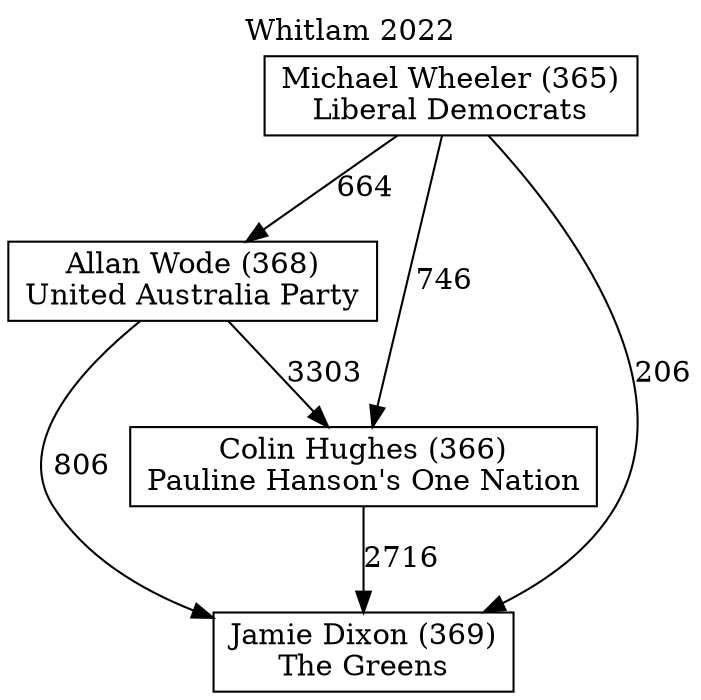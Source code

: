 // House preference flow
digraph "Jamie Dixon (369)_Whitlam_2022" {
	graph [label="Whitlam 2022" labelloc=t mclimit=10]
	node [shape=box]
	"Allan Wode (368)" [label="Allan Wode (368)
United Australia Party"]
	"Colin Hughes (366)" [label="Colin Hughes (366)
Pauline Hanson's One Nation"]
	"Michael Wheeler (365)" [label="Michael Wheeler (365)
Liberal Democrats"]
	"Jamie Dixon (369)" [label="Jamie Dixon (369)
The Greens"]
	"Colin Hughes (366)" -> "Jamie Dixon (369)" [label=2716]
	"Michael Wheeler (365)" -> "Allan Wode (368)" [label=664]
	"Allan Wode (368)" -> "Colin Hughes (366)" [label=3303]
	"Allan Wode (368)" -> "Jamie Dixon (369)" [label=806]
	"Michael Wheeler (365)" -> "Colin Hughes (366)" [label=746]
	"Michael Wheeler (365)" -> "Jamie Dixon (369)" [label=206]
}
